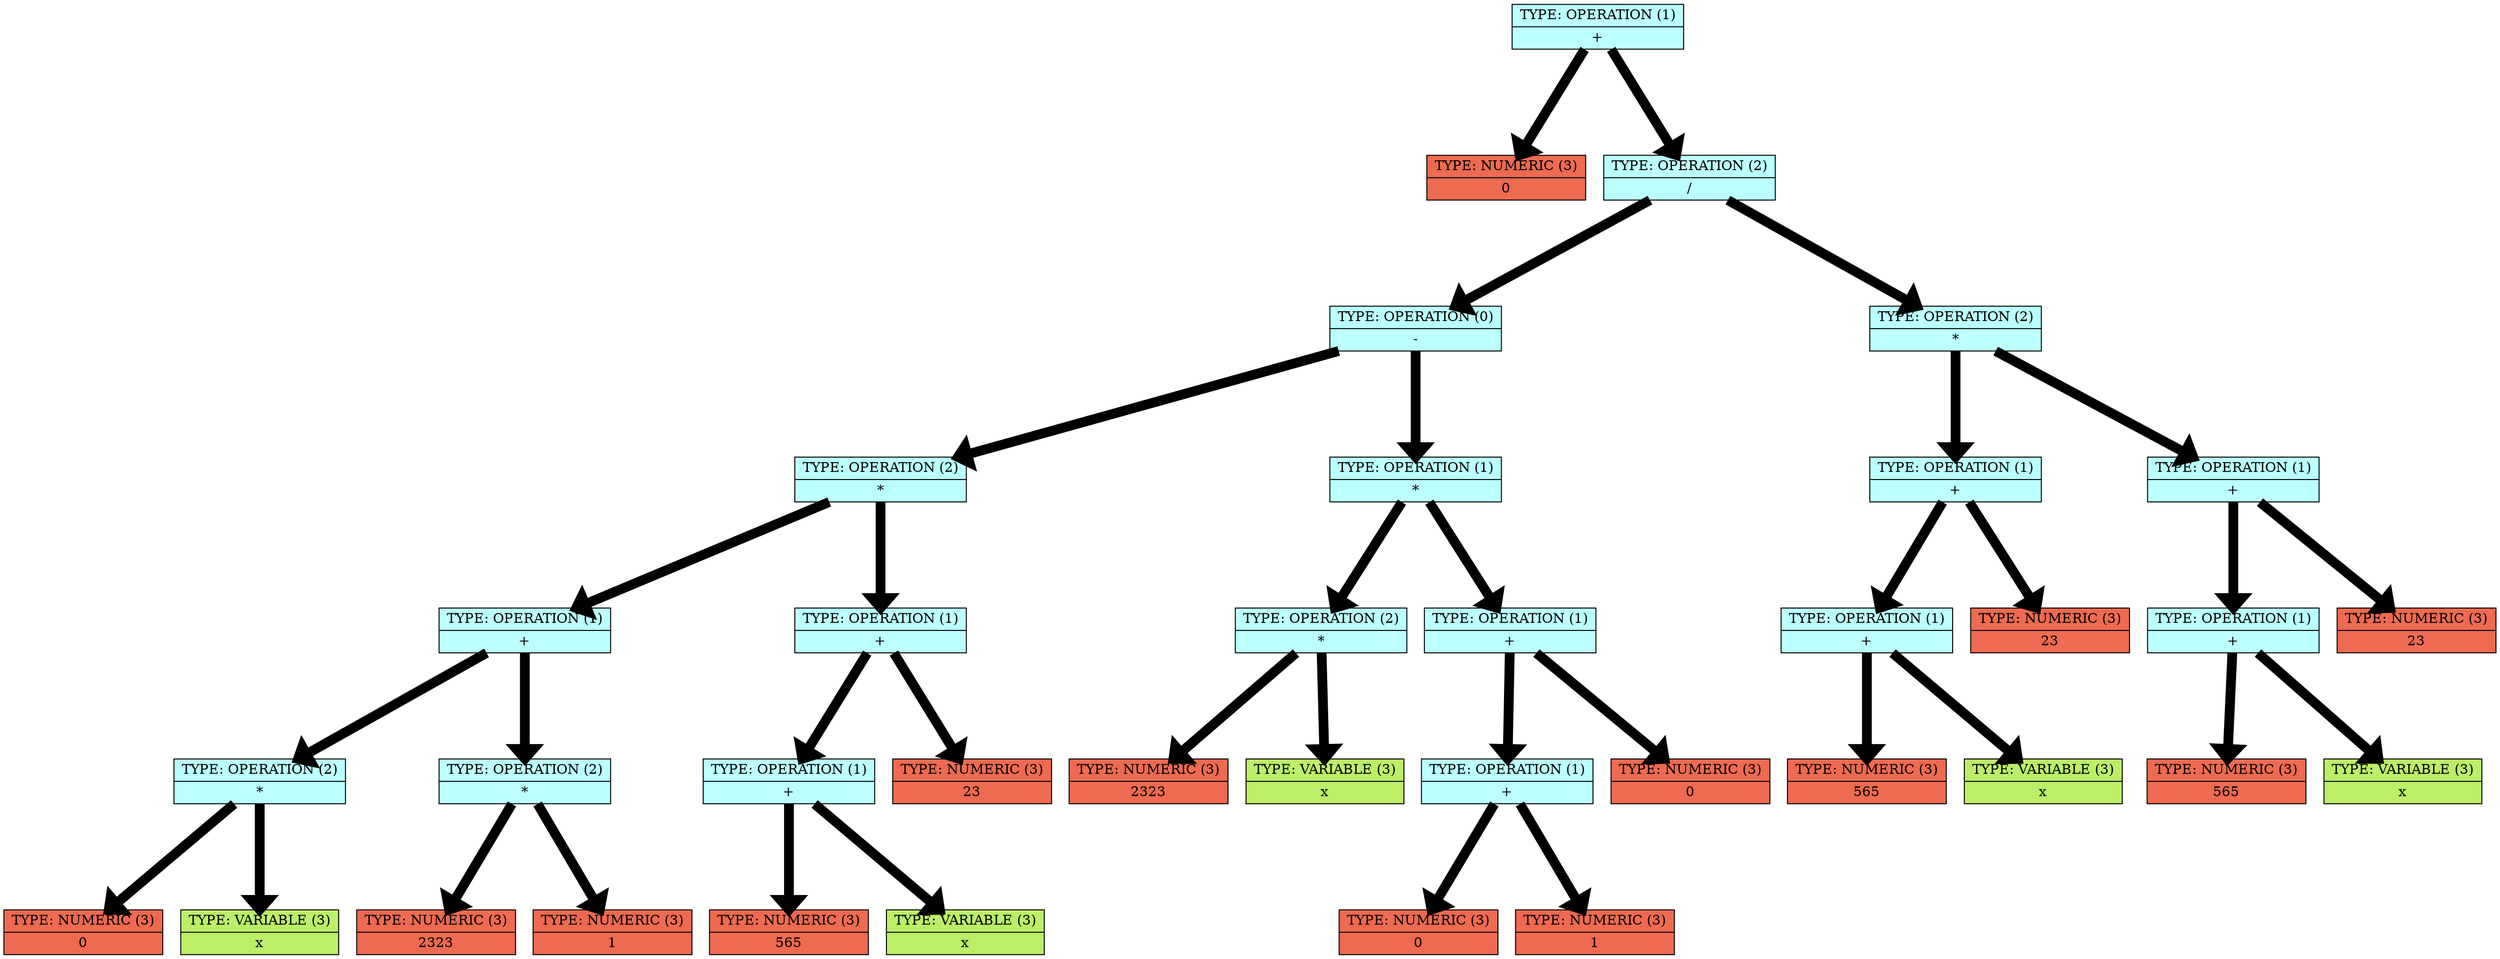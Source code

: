 digraph structs {    
rankdir = TB;        
graph [dpi = 200];   
ranksep = 1.5;       
edge[penwidth = 10]; 
cell0 [style = filled, color = black, shape=record, 
fillcolor = paleturquoise1, label = " { <ptr> TYPE: OPERATION (1) | +} " ];                         
cell1 [style = filled, color = black, shape=record, 
fillcolor = coral2, label = " { <ptr> TYPE: NUMERIC (3) | 0} " ];                         
cell2 [style = filled, color = black, shape=record, 
fillcolor = paleturquoise1, label = " { <ptr> TYPE: OPERATION (2) | /} " ];                         
cell3 [style = filled, color = black, shape=record, 
fillcolor = paleturquoise1, label = " { <ptr> TYPE: OPERATION (0) | -} " ];                         
cell4 [style = filled, color = black, shape=record, 
fillcolor = paleturquoise1, label = " { <ptr> TYPE: OPERATION (2) | *} " ];                         
cell5 [style = filled, color = black, shape=record, 
fillcolor = paleturquoise1, label = " { <ptr> TYPE: OPERATION (1) | +} " ];                         
cell6 [style = filled, color = black, shape=record, 
fillcolor = paleturquoise1, label = " { <ptr> TYPE: OPERATION (2) | *} " ];                         
cell7 [style = filled, color = black, shape=record, 
fillcolor = coral2, label = " { <ptr> TYPE: NUMERIC (3) | 0} " ];                         
cell8 [style = filled, color = black, shape=record, 
fillcolor = darkolivegreen2, label = " { <ptr> TYPE: VARIABLE (3) | x} " ];                         
cell9 [style = filled, color = black, shape=record, 
fillcolor = paleturquoise1, label = " { <ptr> TYPE: OPERATION (2) | *} " ];                         
cell10 [style = filled, color = black, shape=record, 
fillcolor = coral2, label = " { <ptr> TYPE: NUMERIC (3) | 2323} " ];                         
cell11 [style = filled, color = black, shape=record, 
fillcolor = coral2, label = " { <ptr> TYPE: NUMERIC (3) | 1} " ];                         
cell12 [style = filled, color = black, shape=record, 
fillcolor = paleturquoise1, label = " { <ptr> TYPE: OPERATION (1) | +} " ];                         
cell13 [style = filled, color = black, shape=record, 
fillcolor = paleturquoise1, label = " { <ptr> TYPE: OPERATION (1) | +} " ];                         
cell14 [style = filled, color = black, shape=record, 
fillcolor = coral2, label = " { <ptr> TYPE: NUMERIC (3) | 565} " ];                         
cell15 [style = filled, color = black, shape=record, 
fillcolor = darkolivegreen2, label = " { <ptr> TYPE: VARIABLE (3) | x} " ];                         
cell16 [style = filled, color = black, shape=record, 
fillcolor = coral2, label = " { <ptr> TYPE: NUMERIC (3) | 23} " ];                         
cell17 [style = filled, color = black, shape=record, 
fillcolor = paleturquoise1, label = " { <ptr> TYPE: OPERATION (1) | *} " ];                         
cell18 [style = filled, color = black, shape=record, 
fillcolor = paleturquoise1, label = " { <ptr> TYPE: OPERATION (2) | *} " ];                         
cell19 [style = filled, color = black, shape=record, 
fillcolor = coral2, label = " { <ptr> TYPE: NUMERIC (3) | 2323} " ];                         
cell20 [style = filled, color = black, shape=record, 
fillcolor = darkolivegreen2, label = " { <ptr> TYPE: VARIABLE (3) | x} " ];                         
cell21 [style = filled, color = black, shape=record, 
fillcolor = paleturquoise1, label = " { <ptr> TYPE: OPERATION (1) | +} " ];                         
cell22 [style = filled, color = black, shape=record, 
fillcolor = paleturquoise1, label = " { <ptr> TYPE: OPERATION (1) | +} " ];                         
cell23 [style = filled, color = black, shape=record, 
fillcolor = coral2, label = " { <ptr> TYPE: NUMERIC (3) | 0} " ];                         
cell24 [style = filled, color = black, shape=record, 
fillcolor = coral2, label = " { <ptr> TYPE: NUMERIC (3) | 1} " ];                         
cell25 [style = filled, color = black, shape=record, 
fillcolor = coral2, label = " { <ptr> TYPE: NUMERIC (3) | 0} " ];                         
cell26 [style = filled, color = black, shape=record, 
fillcolor = paleturquoise1, label = " { <ptr> TYPE: OPERATION (2) | *} " ];                         
cell27 [style = filled, color = black, shape=record, 
fillcolor = paleturquoise1, label = " { <ptr> TYPE: OPERATION (1) | +} " ];                         
cell28 [style = filled, color = black, shape=record, 
fillcolor = paleturquoise1, label = " { <ptr> TYPE: OPERATION (1) | +} " ];                         
cell29 [style = filled, color = black, shape=record, 
fillcolor = coral2, label = " { <ptr> TYPE: NUMERIC (3) | 565} " ];                         
cell30 [style = filled, color = black, shape=record, 
fillcolor = darkolivegreen2, label = " { <ptr> TYPE: VARIABLE (3) | x} " ];                         
cell31 [style = filled, color = black, shape=record, 
fillcolor = coral2, label = " { <ptr> TYPE: NUMERIC (3) | 23} " ];                         
cell32 [style = filled, color = black, shape=record, 
fillcolor = paleturquoise1, label = " { <ptr> TYPE: OPERATION (1) | +} " ];                         
cell33 [style = filled, color = black, shape=record, 
fillcolor = paleturquoise1, label = " { <ptr> TYPE: OPERATION (1) | +} " ];                         
cell34 [style = filled, color = black, shape=record, 
fillcolor = coral2, label = " { <ptr> TYPE: NUMERIC (3) | 565} " ];                         
cell35 [style = filled, color = black, shape=record, 
fillcolor = darkolivegreen2, label = " { <ptr> TYPE: VARIABLE (3) | x} " ];                         
cell36 [style = filled, color = black, shape=record, 
fillcolor = coral2, label = " { <ptr> TYPE: NUMERIC (3) | 23} " ];                         
cell0 -> cell1;
cell0 -> cell2;
cell2 -> cell3;
cell3 -> cell4;
cell4 -> cell5;
cell5 -> cell6;
cell6 -> cell7;
cell6 -> cell8;
cell5 -> cell9;
cell9 -> cell10;
cell9 -> cell11;
cell4 -> cell12;
cell12 -> cell13;
cell13 -> cell14;
cell13 -> cell15;
cell12 -> cell16;
cell3 -> cell17;
cell17 -> cell18;
cell18 -> cell19;
cell18 -> cell20;
cell17 -> cell21;
cell21 -> cell22;
cell22 -> cell23;
cell22 -> cell24;
cell21 -> cell25;
cell2 -> cell26;
cell26 -> cell27;
cell27 -> cell28;
cell28 -> cell29;
cell28 -> cell30;
cell27 -> cell31;
cell26 -> cell32;
cell32 -> cell33;
cell33 -> cell34;
cell33 -> cell35;
cell32 -> cell36;
}
